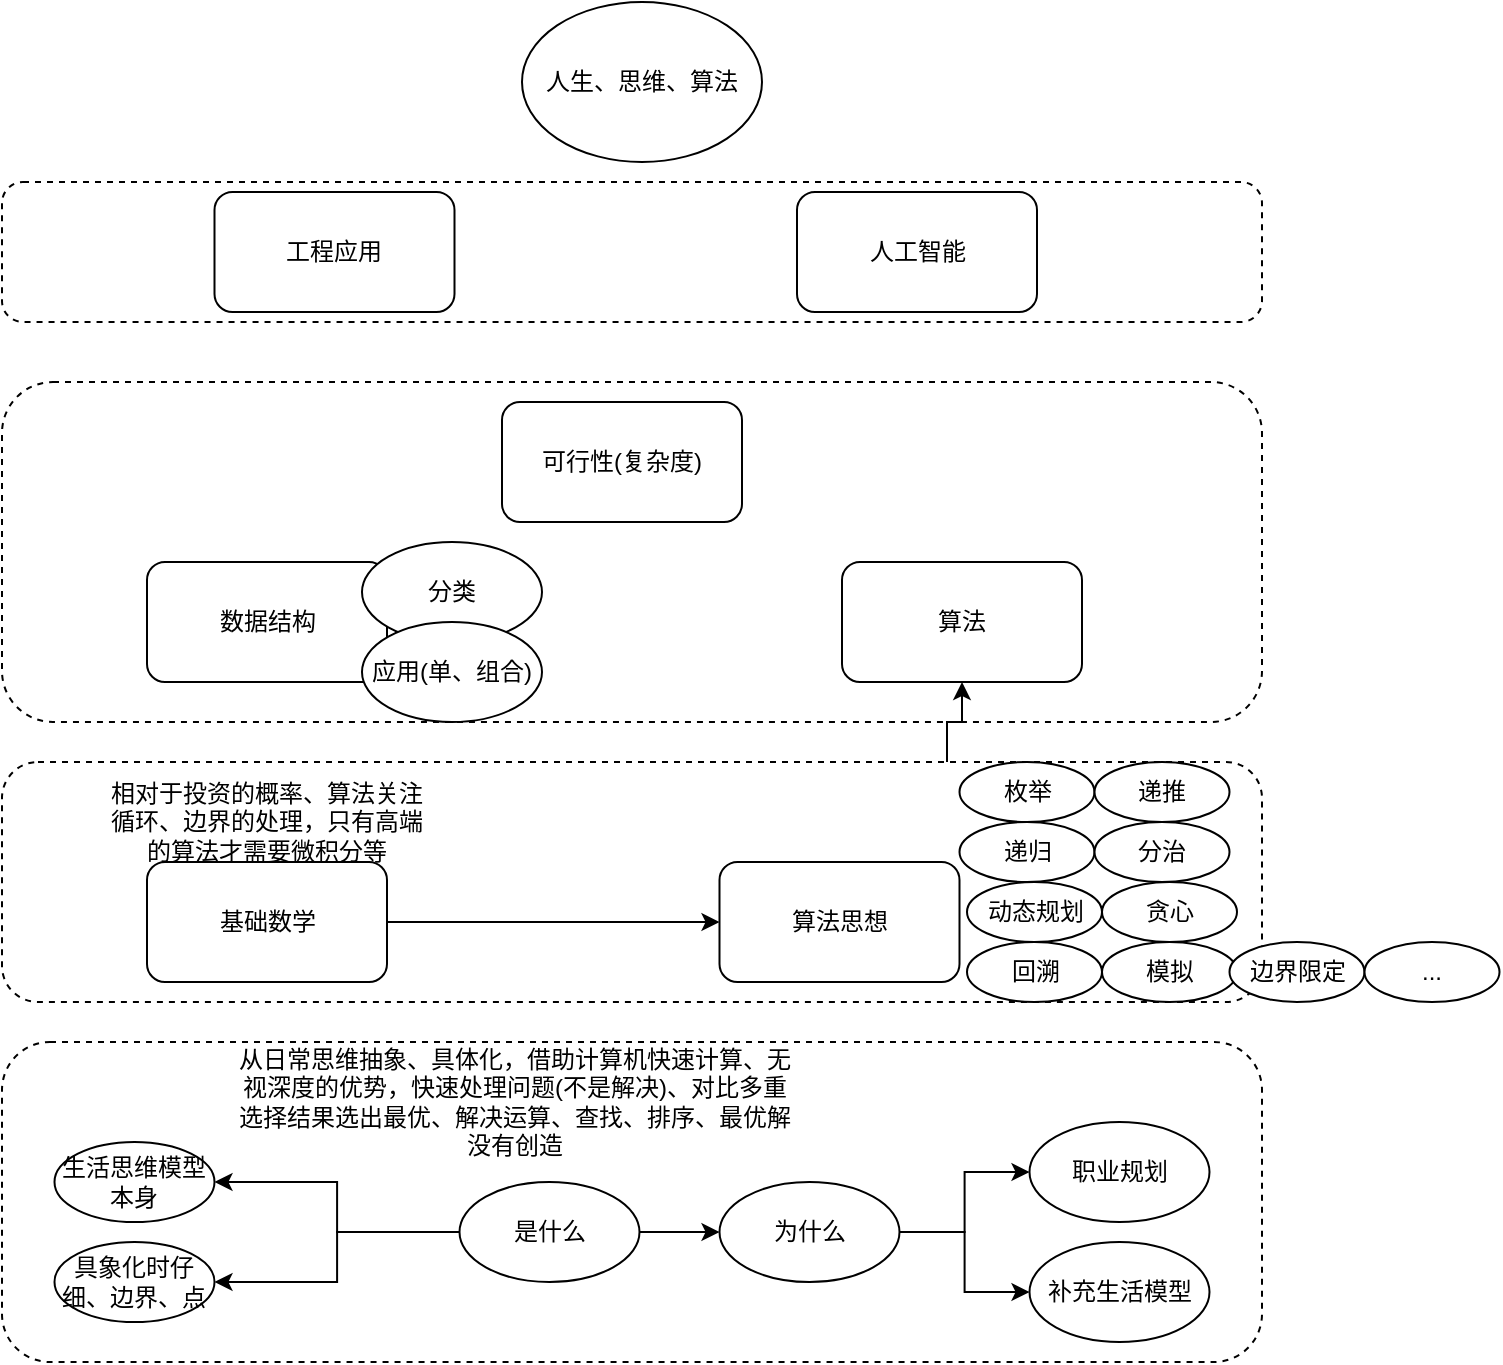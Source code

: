 <mxfile version="20.8.16" type="github">
  <diagram id="EEWpYUk2irftNLygyGdg" name="第 1 页">
    <mxGraphModel dx="1434" dy="802" grid="1" gridSize="10" guides="1" tooltips="1" connect="1" arrows="1" fold="1" page="1" pageScale="1" pageWidth="400000" pageHeight="300000" math="0" shadow="0">
      <root>
        <mxCell id="0" />
        <mxCell id="1" parent="0" />
        <mxCell id="nq70P79M6IQcdXgQ_mGR-14" value="" style="rounded=1;whiteSpace=wrap;html=1;dashed=1;" vertex="1" parent="1">
          <mxGeometry x="320" y="720" width="630" height="160" as="geometry" />
        </mxCell>
        <mxCell id="KM6D4PZQJ1-9kusRCj2R-17" value="" style="rounded=1;whiteSpace=wrap;html=1;dashed=1;" parent="1" vertex="1">
          <mxGeometry x="320" y="290" width="630" height="70" as="geometry" />
        </mxCell>
        <mxCell id="KM6D4PZQJ1-9kusRCj2R-16" value="" style="rounded=1;whiteSpace=wrap;html=1;dashed=1;" parent="1" vertex="1">
          <mxGeometry x="320" y="390" width="630" height="170" as="geometry" />
        </mxCell>
        <mxCell id="nq70P79M6IQcdXgQ_mGR-30" style="edgeStyle=orthogonalEdgeStyle;rounded=0;orthogonalLoop=1;jettySize=auto;html=1;exitX=0.75;exitY=0;exitDx=0;exitDy=0;" edge="1" parent="1" source="KM6D4PZQJ1-9kusRCj2R-15" target="nq70P79M6IQcdXgQ_mGR-27">
          <mxGeometry relative="1" as="geometry" />
        </mxCell>
        <mxCell id="KM6D4PZQJ1-9kusRCj2R-15" value="" style="rounded=1;whiteSpace=wrap;html=1;dashed=1;" parent="1" vertex="1">
          <mxGeometry x="320" y="580" width="630" height="120" as="geometry" />
        </mxCell>
        <mxCell id="KM6D4PZQJ1-9kusRCj2R-1" value="人生、思维、算法" style="ellipse;whiteSpace=wrap;html=1;" parent="1" vertex="1">
          <mxGeometry x="580" y="200" width="120" height="80" as="geometry" />
        </mxCell>
        <mxCell id="KM6D4PZQJ1-9kusRCj2R-2" value="算法思想" style="rounded=1;whiteSpace=wrap;html=1;" parent="1" vertex="1">
          <mxGeometry x="678.75" y="630" width="120" height="60" as="geometry" />
        </mxCell>
        <mxCell id="KM6D4PZQJ1-9kusRCj2R-3" value="数据结构" style="rounded=1;whiteSpace=wrap;html=1;" parent="1" vertex="1">
          <mxGeometry x="392.5" y="480" width="120" height="60" as="geometry" />
        </mxCell>
        <mxCell id="KM6D4PZQJ1-9kusRCj2R-6" value="工程应用" style="rounded=1;whiteSpace=wrap;html=1;" parent="1" vertex="1">
          <mxGeometry x="426.25" y="295" width="120" height="60" as="geometry" />
        </mxCell>
        <mxCell id="KM6D4PZQJ1-9kusRCj2R-7" value="人工智能" style="rounded=1;whiteSpace=wrap;html=1;" parent="1" vertex="1">
          <mxGeometry x="717.5" y="295" width="120" height="60" as="geometry" />
        </mxCell>
        <mxCell id="nq70P79M6IQcdXgQ_mGR-2" style="edgeStyle=orthogonalEdgeStyle;rounded=0;orthogonalLoop=1;jettySize=auto;html=1;exitX=1;exitY=0.5;exitDx=0;exitDy=0;" edge="1" parent="1" source="KM6D4PZQJ1-9kusRCj2R-9" target="nq70P79M6IQcdXgQ_mGR-1">
          <mxGeometry relative="1" as="geometry" />
        </mxCell>
        <mxCell id="nq70P79M6IQcdXgQ_mGR-12" style="edgeStyle=orthogonalEdgeStyle;rounded=0;orthogonalLoop=1;jettySize=auto;html=1;exitX=0;exitY=0.5;exitDx=0;exitDy=0;entryX=1;entryY=0.5;entryDx=0;entryDy=0;" edge="1" parent="1" source="KM6D4PZQJ1-9kusRCj2R-9" target="nq70P79M6IQcdXgQ_mGR-10">
          <mxGeometry relative="1" as="geometry" />
        </mxCell>
        <mxCell id="nq70P79M6IQcdXgQ_mGR-13" style="edgeStyle=orthogonalEdgeStyle;rounded=0;orthogonalLoop=1;jettySize=auto;html=1;exitX=0;exitY=0.5;exitDx=0;exitDy=0;entryX=1;entryY=0.5;entryDx=0;entryDy=0;" edge="1" parent="1" source="KM6D4PZQJ1-9kusRCj2R-9" target="nq70P79M6IQcdXgQ_mGR-11">
          <mxGeometry relative="1" as="geometry" />
        </mxCell>
        <mxCell id="KM6D4PZQJ1-9kusRCj2R-9" value="是什么" style="ellipse;whiteSpace=wrap;html=1;" parent="1" vertex="1">
          <mxGeometry x="548.75" y="790" width="90" height="50" as="geometry" />
        </mxCell>
        <mxCell id="KM6D4PZQJ1-9kusRCj2R-12" value="可行性(复杂度)" style="rounded=1;whiteSpace=wrap;html=1;" parent="1" vertex="1">
          <mxGeometry x="570" y="400" width="120" height="60" as="geometry" />
        </mxCell>
        <mxCell id="nq70P79M6IQcdXgQ_mGR-16" style="edgeStyle=orthogonalEdgeStyle;rounded=0;orthogonalLoop=1;jettySize=auto;html=1;exitX=1;exitY=0.5;exitDx=0;exitDy=0;entryX=0;entryY=0.5;entryDx=0;entryDy=0;" edge="1" parent="1" source="KM6D4PZQJ1-9kusRCj2R-13" target="KM6D4PZQJ1-9kusRCj2R-2">
          <mxGeometry relative="1" as="geometry" />
        </mxCell>
        <mxCell id="KM6D4PZQJ1-9kusRCj2R-13" value="基础数学" style="rounded=1;whiteSpace=wrap;html=1;" parent="1" vertex="1">
          <mxGeometry x="392.5" y="630" width="120" height="60" as="geometry" />
        </mxCell>
        <mxCell id="nq70P79M6IQcdXgQ_mGR-5" style="edgeStyle=orthogonalEdgeStyle;rounded=0;orthogonalLoop=1;jettySize=auto;html=1;exitX=1;exitY=0.5;exitDx=0;exitDy=0;" edge="1" parent="1" source="nq70P79M6IQcdXgQ_mGR-1" target="nq70P79M6IQcdXgQ_mGR-3">
          <mxGeometry relative="1" as="geometry" />
        </mxCell>
        <mxCell id="nq70P79M6IQcdXgQ_mGR-6" style="edgeStyle=orthogonalEdgeStyle;rounded=0;orthogonalLoop=1;jettySize=auto;html=1;exitX=1;exitY=0.5;exitDx=0;exitDy=0;entryX=0;entryY=0.5;entryDx=0;entryDy=0;" edge="1" parent="1" source="nq70P79M6IQcdXgQ_mGR-1" target="nq70P79M6IQcdXgQ_mGR-4">
          <mxGeometry relative="1" as="geometry" />
        </mxCell>
        <mxCell id="nq70P79M6IQcdXgQ_mGR-1" value="为什么" style="ellipse;whiteSpace=wrap;html=1;" vertex="1" parent="1">
          <mxGeometry x="678.75" y="790" width="90" height="50" as="geometry" />
        </mxCell>
        <mxCell id="nq70P79M6IQcdXgQ_mGR-3" value="职业规划" style="ellipse;whiteSpace=wrap;html=1;" vertex="1" parent="1">
          <mxGeometry x="833.75" y="760" width="90" height="50" as="geometry" />
        </mxCell>
        <mxCell id="nq70P79M6IQcdXgQ_mGR-4" value="补充生活模型" style="ellipse;whiteSpace=wrap;html=1;" vertex="1" parent="1">
          <mxGeometry x="833.75" y="820" width="90" height="50" as="geometry" />
        </mxCell>
        <mxCell id="nq70P79M6IQcdXgQ_mGR-9" value="从日常思维抽象、具体化，借助计算机快速计算、无视深度的优势，快速处理问题(不是解决)、对比多重选择结果选出最优、解决运算、查找、排序、最优解没有创造" style="text;html=1;strokeColor=none;fillColor=none;align=center;verticalAlign=middle;whiteSpace=wrap;rounded=0;" vertex="1" parent="1">
          <mxGeometry x="435" y="720" width="282.5" height="60" as="geometry" />
        </mxCell>
        <mxCell id="nq70P79M6IQcdXgQ_mGR-10" value="生活思维模型本身" style="ellipse;whiteSpace=wrap;html=1;" vertex="1" parent="1">
          <mxGeometry x="346.25" y="770" width="80" height="40" as="geometry" />
        </mxCell>
        <mxCell id="nq70P79M6IQcdXgQ_mGR-11" value="具象化时仔细、边界、点" style="ellipse;whiteSpace=wrap;html=1;" vertex="1" parent="1">
          <mxGeometry x="346.25" y="820" width="80" height="40" as="geometry" />
        </mxCell>
        <mxCell id="nq70P79M6IQcdXgQ_mGR-15" value="相对于投资的概率、算法关注循环、边界的处理，只有高端的算法才需要微积分等" style="text;html=1;strokeColor=none;fillColor=none;align=center;verticalAlign=middle;whiteSpace=wrap;rounded=0;" vertex="1" parent="1">
          <mxGeometry x="370" y="590" width="165" height="40" as="geometry" />
        </mxCell>
        <mxCell id="nq70P79M6IQcdXgQ_mGR-17" value="枚举" style="ellipse;whiteSpace=wrap;html=1;" vertex="1" parent="1">
          <mxGeometry x="798.75" y="580" width="67.5" height="30" as="geometry" />
        </mxCell>
        <mxCell id="nq70P79M6IQcdXgQ_mGR-18" value="递推" style="ellipse;whiteSpace=wrap;html=1;" vertex="1" parent="1">
          <mxGeometry x="866.25" y="580" width="67.5" height="30" as="geometry" />
        </mxCell>
        <mxCell id="nq70P79M6IQcdXgQ_mGR-19" value="递归" style="ellipse;whiteSpace=wrap;html=1;" vertex="1" parent="1">
          <mxGeometry x="798.75" y="610" width="67.5" height="30" as="geometry" />
        </mxCell>
        <mxCell id="nq70P79M6IQcdXgQ_mGR-20" value="分治" style="ellipse;whiteSpace=wrap;html=1;" vertex="1" parent="1">
          <mxGeometry x="866.25" y="610" width="67.5" height="30" as="geometry" />
        </mxCell>
        <mxCell id="nq70P79M6IQcdXgQ_mGR-21" value="动态规划" style="ellipse;whiteSpace=wrap;html=1;" vertex="1" parent="1">
          <mxGeometry x="802.5" y="640" width="67.5" height="30" as="geometry" />
        </mxCell>
        <mxCell id="nq70P79M6IQcdXgQ_mGR-22" value="贪心" style="ellipse;whiteSpace=wrap;html=1;" vertex="1" parent="1">
          <mxGeometry x="870" y="640" width="67.5" height="30" as="geometry" />
        </mxCell>
        <mxCell id="nq70P79M6IQcdXgQ_mGR-23" value="模拟" style="ellipse;whiteSpace=wrap;html=1;" vertex="1" parent="1">
          <mxGeometry x="870" y="670" width="67.5" height="30" as="geometry" />
        </mxCell>
        <mxCell id="nq70P79M6IQcdXgQ_mGR-24" value="回溯" style="ellipse;whiteSpace=wrap;html=1;" vertex="1" parent="1">
          <mxGeometry x="802.5" y="670" width="67.5" height="30" as="geometry" />
        </mxCell>
        <mxCell id="nq70P79M6IQcdXgQ_mGR-25" value="边界限定" style="ellipse;whiteSpace=wrap;html=1;" vertex="1" parent="1">
          <mxGeometry x="933.75" y="670" width="67.5" height="30" as="geometry" />
        </mxCell>
        <mxCell id="nq70P79M6IQcdXgQ_mGR-26" value="..." style="ellipse;whiteSpace=wrap;html=1;" vertex="1" parent="1">
          <mxGeometry x="1001.25" y="670" width="67.5" height="30" as="geometry" />
        </mxCell>
        <mxCell id="nq70P79M6IQcdXgQ_mGR-27" value="算法" style="rounded=1;whiteSpace=wrap;html=1;" vertex="1" parent="1">
          <mxGeometry x="740" y="480" width="120" height="60" as="geometry" />
        </mxCell>
        <mxCell id="nq70P79M6IQcdXgQ_mGR-28" value="分类" style="ellipse;whiteSpace=wrap;html=1;" vertex="1" parent="1">
          <mxGeometry x="500" y="470" width="90" height="50" as="geometry" />
        </mxCell>
        <mxCell id="nq70P79M6IQcdXgQ_mGR-29" value="应用(单、组合)" style="ellipse;whiteSpace=wrap;html=1;" vertex="1" parent="1">
          <mxGeometry x="500" y="510" width="90" height="50" as="geometry" />
        </mxCell>
      </root>
    </mxGraphModel>
  </diagram>
</mxfile>
